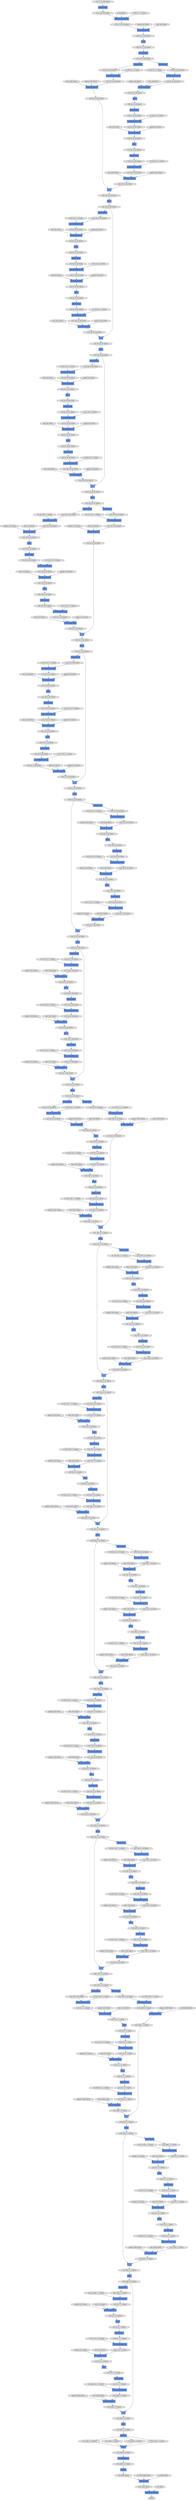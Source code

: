 digraph graphname{rankdir=TB;47694742913104 [label="gamma: (512), float32",shape="octagon",fillcolor="#E0E0E0",style="filled"];47696073261200 [label="(128, 512, 2, 7), float32",shape="octagon",fillcolor="#E0E0E0",style="filled"];47696066314384 [label="(128, 128, 8, 28), float32",shape="octagon",fillcolor="#E0E0E0",style="filled"];47696073261328 [label="BatchNormalization",shape="record",fillcolor="#6495ED",style="filled"];47696073195856 [label="(128, 256, 4, 14), float32",shape="octagon",fillcolor="#E0E0E0",style="filled"];47696073261456 [label="(128, 512, 2, 7), float32",shape="octagon",fillcolor="#E0E0E0",style="filled"];47694742913424 [label="beta: (512), float32",shape="octagon",fillcolor="#E0E0E0",style="filled"];47694742815120 [label="gamma: (256), float32",shape="octagon",fillcolor="#E0E0E0",style="filled"];47696073261584 [label="BatchNormalization",shape="record",fillcolor="#6495ED",style="filled"];47694742880848 [label="W: (128, 256, 1, 1), float32",shape="octagon",fillcolor="#E0E0E0",style="filled"];47696073261712 [label="(128, 512, 2, 7), float32",shape="octagon",fillcolor="#E0E0E0",style="filled"];47694742815440 [label="beta: (256), float32",shape="octagon",fillcolor="#E0E0E0",style="filled"];47696066315088 [label="(128, 128, 8, 28), float32",shape="octagon",fillcolor="#E0E0E0",style="filled"];47696066315216 [label="BatchNormalization",shape="record",fillcolor="#6495ED",style="filled"];47694742914000 [label="W: (128, 512, 1, 1), float32",shape="octagon",fillcolor="#E0E0E0",style="filled"];47696073262096 [label="(128, 512, 2, 7), float32",shape="octagon",fillcolor="#E0E0E0",style="filled"];47696073196560 [label="(128, 256, 4, 14), float32",shape="octagon",fillcolor="#E0E0E0",style="filled"];47694742881296 [label="gamma: (128), float32",shape="octagon",fillcolor="#E0E0E0",style="filled"];47696066315344 [label="(128, 128, 8, 28), float32",shape="octagon",fillcolor="#E0E0E0",style="filled"];47696065692816 [label="SoftmaxCrossEntropy",shape="record",fillcolor="#6495ED",style="filled"];47696073196688 [label="BatchNormalization",shape="record",fillcolor="#6495ED",style="filled"];47694742815888 [label="_ + _",shape="record",fillcolor="#6495ED",style="filled"];47696066315472 [label="BatchNormalization",shape="record",fillcolor="#6495ED",style="filled"];47696073196816 [label="(128, 256, 4, 14), float32",shape="octagon",fillcolor="#E0E0E0",style="filled"];47696066315600 [label="(128, 128, 8, 28), float32",shape="octagon",fillcolor="#E0E0E0",style="filled"];47694742881616 [label="beta: (128), float32",shape="octagon",fillcolor="#E0E0E0",style="filled"];47696073196944 [label="HaloExchange",shape="record",fillcolor="#6495ED",style="filled"];47694742914448 [label="gamma: (128), float32",shape="octagon",fillcolor="#E0E0E0",style="filled"];47696073197072 [label="(128, 256, 4, 14), float32",shape="octagon",fillcolor="#E0E0E0",style="filled"];47694742816336 [label="W: (64, 256, 1, 1), float32",shape="octagon",fillcolor="#E0E0E0",style="filled"];47696073262736 [label="Convolution2DFunction",shape="record",fillcolor="#6495ED",style="filled"];47696073262800 [label="(128, 512, 2, 7), float32",shape="octagon",fillcolor="#E0E0E0",style="filled"];47696066315984 [label="(128, 128, 8, 28), float32",shape="octagon",fillcolor="#E0E0E0",style="filled"];47694742914768 [label="beta: (128), float32",shape="octagon",fillcolor="#E0E0E0",style="filled"];47694742882000 [label="W: (128, 128, 3, 3), float32",shape="octagon",fillcolor="#E0E0E0",style="filled"];47696073262928 [label="ReLU",shape="record",fillcolor="#6495ED",style="filled"];47696073197456 [label="(128, 256, 4, 14), float32",shape="octagon",fillcolor="#E0E0E0",style="filled"];47694742816656 [label="gamma: (64), float32",shape="octagon",fillcolor="#E0E0E0",style="filled"];47696073263056 [label="(128, 512, 2, 7), float32",shape="octagon",fillcolor="#E0E0E0",style="filled"];47696073263184 [label="_ + _",shape="record",fillcolor="#6495ED",style="filled"];47694742915152 [label="W: (128, 128, 3, 3), float32",shape="octagon",fillcolor="#E0E0E0",style="filled"];47694742882448 [label="gamma: (128), float32",shape="octagon",fillcolor="#E0E0E0",style="filled"];47696073263312 [label="(128, 512, 2, 7), float32",shape="octagon",fillcolor="#E0E0E0",style="filled"];47694742816976 [label="beta: (64), float32",shape="octagon",fillcolor="#E0E0E0",style="filled"];47696073197840 [label="Convolution2DFunction",shape="record",fillcolor="#6495ED",style="filled"];47696066316624 [label="Convolution2DFunction",shape="record",fillcolor="#6495ED",style="filled"];47696073263504 [label="ReLU",shape="record",fillcolor="#6495ED",style="filled"];47696066316688 [label="(128, 128, 8, 28), float32",shape="octagon",fillcolor="#E0E0E0",style="filled"];47696073263568 [label="HaloExchange",shape="record",fillcolor="#6495ED",style="filled"];47694742882768 [label="beta: (128), float32",shape="octagon",fillcolor="#E0E0E0",style="filled"];47696073198096 [label="BatchNormalization",shape="record",fillcolor="#6495ED",style="filled"];47696066316816 [label="ReLU",shape="record",fillcolor="#6495ED",style="filled"];47694742915600 [label="gamma: (128), float32",shape="octagon",fillcolor="#E0E0E0",style="filled"];47696073263696 [label="(128, 2048, 2, 7), float32",shape="octagon",fillcolor="#E0E0E0",style="filled"];47696073198160 [label="(128, 256, 4, 14), float32",shape="octagon",fillcolor="#E0E0E0",style="filled"];47694742817360 [label="W: (64, 64, 3, 3), float32",shape="octagon",fillcolor="#E0E0E0",style="filled"];47696066316944 [label="(128, 128, 8, 28), float32",shape="octagon",fillcolor="#E0E0E0",style="filled"];47696073263824 [label="(128, 2048, 2, 7), float32",shape="octagon",fillcolor="#E0E0E0",style="filled"];47696073198288 [label="ReLU",shape="record",fillcolor="#6495ED",style="filled"];47696073263888 [label="BatchNormalization",shape="record",fillcolor="#6495ED",style="filled"];47696066317072 [label="_ + _",shape="record",fillcolor="#6495ED",style="filled"];47696073198416 [label="(128, 256, 4, 14), float32",shape="octagon",fillcolor="#E0E0E0",style="filled"];47694742915920 [label="beta: (128), float32",shape="octagon",fillcolor="#E0E0E0",style="filled"];47694742883152 [label="W: (512, 128, 1, 1), float32",shape="octagon",fillcolor="#E0E0E0",style="filled"];47696066317200 [label="(128, 128, 8, 28), float32",shape="octagon",fillcolor="#E0E0E0",style="filled"];47694742817680 [label="gamma: (64), float32",shape="octagon",fillcolor="#E0E0E0",style="filled"];47696073264080 [label="ReLU",shape="record",fillcolor="#6495ED",style="filled"];47696073198544 [label="_ + _",shape="record",fillcolor="#6495ED",style="filled"];47696066055120 [label="BatchNormalization",shape="record",fillcolor="#6495ED",style="filled"];47696073198672 [label="(128, 256, 4, 14), float32",shape="octagon",fillcolor="#E0E0E0",style="filled"];47696066317392 [label="ReLU",shape="record",fillcolor="#6495ED",style="filled"];47696066317456 [label="HaloExchange",shape="record",fillcolor="#6495ED",style="filled"];47696073264336 [label="Convolution2DFunction",shape="record",fillcolor="#6495ED",style="filled"];47694742916304 [label="W: (512, 128, 1, 1), float32",shape="octagon",fillcolor="#E0E0E0",style="filled"];47694742818000 [label="beta: (64), float32",shape="octagon",fillcolor="#E0E0E0",style="filled"];47696073264400 [label="(128, 2048, 2, 7), float32",shape="octagon",fillcolor="#E0E0E0",style="filled"];47696073198864 [label="ReLU",shape="record",fillcolor="#6495ED",style="filled"];47696066317584 [label="(128, 512, 8, 28), float32",shape="octagon",fillcolor="#E0E0E0",style="filled"];47694742883600 [label="gamma: (512), float32",shape="octagon",fillcolor="#E0E0E0",style="filled"];47696073198928 [label="HaloExchange",shape="record",fillcolor="#6495ED",style="filled"];47696066317712 [label="(128, 512, 8, 28), float32",shape="octagon",fillcolor="#E0E0E0",style="filled"];47696073199056 [label="(128, 1024, 4, 14), float32",shape="octagon",fillcolor="#E0E0E0",style="filled"];47696066317776 [label="BatchNormalization",shape="record",fillcolor="#6495ED",style="filled"];47696073199184 [label="(128, 1024, 4, 14), float32",shape="octagon",fillcolor="#E0E0E0",style="filled"];47694742883920 [label="beta: (512), float32",shape="octagon",fillcolor="#E0E0E0",style="filled"];47694742818384 [label="W: (256, 64, 1, 1), float32",shape="octagon",fillcolor="#E0E0E0",style="filled"];47696073199248 [label="BatchNormalization",shape="record",fillcolor="#6495ED",style="filled"];47696066317968 [label="ReLU",shape="record",fillcolor="#6495ED",style="filled"];47694742916752 [label="gamma: (512), float32",shape="octagon",fillcolor="#E0E0E0",style="filled"];47696065695376 [label="ReLU",shape="record",fillcolor="#6495ED",style="filled"];47696073264912 [label="Concat",shape="record",fillcolor="#6495ED",style="filled"];47696073264976 [label="(128, 2048, 2, 7), float32",shape="octagon",fillcolor="#E0E0E0",style="filled"];47696073199440 [label="Convolution2DFunction",shape="record",fillcolor="#6495ED",style="filled"];47696066318224 [label="Convolution2DFunction",shape="record",fillcolor="#6495ED",style="filled"];47696073265104 [label="(128, 2048, 2, 7), float32",shape="octagon",fillcolor="#E0E0E0",style="filled"];47696066318288 [label="(128, 512, 8, 28), float32",shape="octagon",fillcolor="#E0E0E0",style="filled"];47694742917072 [label="beta: (512), float32",shape="octagon",fillcolor="#E0E0E0",style="filled"];47694742884304 [label="W: (512, 256, 1, 1), float32",shape="octagon",fillcolor="#E0E0E0",style="filled"];47696066056144 [label="ReLU",shape="record",fillcolor="#6495ED",style="filled"];47694742982800 [label="gamma: (1024), float32",shape="octagon",fillcolor="#E0E0E0",style="filled"];47696073101584 [label="(128, 256, 4, 14), float32",shape="octagon",fillcolor="#E0E0E0",style="filled"];47694846071120 [label="gamma: (256), float32",shape="octagon",fillcolor="#E0E0E0",style="filled"];47694846136784 [label="gamma: (512), float32",shape="octagon",fillcolor="#E0E0E0",style="filled"];47694742983120 [label="beta: (1024), float32",shape="octagon",fillcolor="#E0E0E0",style="filled"];47696073167440 [label="(128, 256, 4, 14), float32",shape="octagon",fillcolor="#E0E0E0",style="filled"];47694858130000 [label="HaloExchange",shape="record",fillcolor="#6495ED",style="filled"];47694846071440 [label="beta: (256), float32",shape="octagon",fillcolor="#E0E0E0",style="filled"];47696073167568 [label="BatchNormalization",shape="record",fillcolor="#6495ED",style="filled"];47694858130128 [label="ReLU",shape="record",fillcolor="#6495ED",style="filled"];47694846137104 [label="beta: (512), float32",shape="octagon",fillcolor="#E0E0E0",style="filled"];47696073167696 [label="(128, 256, 4, 14), float32",shape="octagon",fillcolor="#E0E0E0",style="filled"];47696073102224 [label="HaloExchange",shape="record",fillcolor="#6495ED",style="filled"];47696073102288 [label="(128, 256, 4, 14), float32",shape="octagon",fillcolor="#E0E0E0",style="filled"];47694846071824 [label="W: (256, 256, 3, 3), float32",shape="octagon",fillcolor="#E0E0E0",style="filled"];47694742983696 [label="W: (256, 1024, 1, 1), float32",shape="octagon",fillcolor="#E0E0E0",style="filled"];47696073167952 [label="(128, 256, 4, 14), float32",shape="octagon",fillcolor="#E0E0E0",style="filled"];47696073102416 [label="BatchNormalization",shape="record",fillcolor="#6495ED",style="filled"];47694846137488 [label="W: (512, 512, 3, 3), float32",shape="octagon",fillcolor="#E0E0E0",style="filled"];47696073102544 [label="(128, 256, 4, 14), float32",shape="octagon",fillcolor="#E0E0E0",style="filled"];47696073168144 [label="BatchNormalization",shape="record",fillcolor="#6495ED",style="filled"];47696073168208 [label="HaloExchange",shape="record",fillcolor="#6495ED",style="filled"];47696073102672 [label="HaloExchange",shape="record",fillcolor="#6495ED",style="filled"];47694742984144 [label="gamma: (256), float32",shape="octagon",fillcolor="#E0E0E0",style="filled"];47694846072272 [label="gamma: (256), float32",shape="octagon",fillcolor="#E0E0E0",style="filled"];47696073168336 [label="(128, 1024, 4, 14), float32",shape="octagon",fillcolor="#E0E0E0",style="filled"];47696073102800 [label="(128, 256, 4, 14), float32",shape="octagon",fillcolor="#E0E0E0",style="filled"];47694846137936 [label="gamma: (512), float32",shape="octagon",fillcolor="#E0E0E0",style="filled"];47696073168464 [label="(128, 1024, 4, 14), float32",shape="octagon",fillcolor="#E0E0E0",style="filled"];47696073168528 [label="BatchNormalization",shape="record",fillcolor="#6495ED",style="filled"];47693450876624 [label="HaloExchange",shape="record",fillcolor="#6495ED",style="filled"];47694846072592 [label="beta: (256), float32",shape="octagon",fillcolor="#E0E0E0",style="filled"];47694742984464 [label="beta: (256), float32",shape="octagon",fillcolor="#E0E0E0",style="filled"];47696073103184 [label="(128, 256, 4, 14), float32",shape="octagon",fillcolor="#E0E0E0",style="filled"];47696073168720 [label="HaloExchange",shape="record",fillcolor="#6495ED",style="filled"];47694846138256 [label="beta: (512), float32",shape="octagon",fillcolor="#E0E0E0",style="filled"];47696073168976 [label="Convolution2DFunction",shape="record",fillcolor="#6495ED",style="filled"];47694846072976 [label="W: (1024, 256, 1, 1), float32",shape="octagon",fillcolor="#E0E0E0",style="filled"];47696073169040 [label="(128, 1024, 4, 14), float32",shape="octagon",fillcolor="#E0E0E0",style="filled"];47694742984848 [label="W: (256, 256, 3, 3), float32",shape="octagon",fillcolor="#E0E0E0",style="filled"];47696073103568 [label="Convolution2DFunction",shape="record",fillcolor="#6495ED",style="filled"];47694846138640 [label="W: (2048, 512, 1, 1), float32",shape="octagon",fillcolor="#E0E0E0",style="filled"];47696073103824 [label="BatchNormalization",shape="record",fillcolor="#6495ED",style="filled"];47696073103888 [label="(128, 256, 4, 14), float32",shape="octagon",fillcolor="#E0E0E0",style="filled"];47694846073424 [label="gamma: (1024), float32",shape="octagon",fillcolor="#E0E0E0",style="filled"];47694742985296 [label="gamma: (256), float32",shape="octagon",fillcolor="#E0E0E0",style="filled"];47696073169552 [label="HaloExchange",shape="record",fillcolor="#6495ED",style="filled"];47696073104016 [label="ReLU",shape="record",fillcolor="#6495ED",style="filled"];47694846139088 [label="gamma: (2048), float32",shape="octagon",fillcolor="#E0E0E0",style="filled"];47696073169616 [label="(128, 1024, 4, 14), float32",shape="octagon",fillcolor="#E0E0E0",style="filled"];47696073104144 [label="(128, 256, 4, 14), float32",shape="octagon",fillcolor="#E0E0E0",style="filled"];47694742985616 [label="beta: (256), float32",shape="octagon",fillcolor="#E0E0E0",style="filled"];47694846073744 [label="beta: (1024), float32",shape="octagon",fillcolor="#E0E0E0",style="filled"];47696073169808 [label="(128, 1024, 4, 14), float32",shape="octagon",fillcolor="#E0E0E0",style="filled"];47696073104272 [label="_ + _",shape="record",fillcolor="#6495ED",style="filled"];47694846139408 [label="beta: (2048), float32",shape="octagon",fillcolor="#E0E0E0",style="filled"];47696073104400 [label="(128, 256, 4, 14), float32",shape="octagon",fillcolor="#E0E0E0",style="filled"];47696073170128 [label="ReLU",shape="record",fillcolor="#6495ED",style="filled"];47696073104592 [label="BatchNormalization",shape="record",fillcolor="#6495ED",style="filled"];47696073170192 [label="(128, 256, 4, 14), float32",shape="octagon",fillcolor="#E0E0E0",style="filled"];47694742986000 [label="W: (1024, 256, 1, 1), float32",shape="octagon",fillcolor="#E0E0E0",style="filled"];47696073104784 [label="(128, 1024, 4, 14), float32",shape="octagon",fillcolor="#E0E0E0",style="filled"];47694846074384 [label="W: (256, 1024, 1, 1), float32",shape="octagon",fillcolor="#E0E0E0",style="filled"];47696073104912 [label="(128, 1024, 4, 14), float32",shape="octagon",fillcolor="#E0E0E0",style="filled"];47694846139984 [label="W: (512, 2048, 1, 1), float32",shape="octagon",fillcolor="#E0E0E0",style="filled"];47696073104976 [label="ReLU",shape="record",fillcolor="#6495ED",style="filled"];47696073170576 [label="ReLU",shape="record",fillcolor="#6495ED",style="filled"];47694742986448 [label="gamma: (1024), float32",shape="octagon",fillcolor="#E0E0E0",style="filled"];47696073105168 [label="Convolution2DFunction",shape="record",fillcolor="#6495ED",style="filled"];47696073170832 [label="Convolution2DFunction",shape="record",fillcolor="#6495ED",style="filled"];47694846074832 [label="gamma: (256), float32",shape="octagon",fillcolor="#E0E0E0",style="filled"];47696073170896 [label="(128, 256, 4, 14), float32",shape="octagon",fillcolor="#E0E0E0",style="filled"];47696066289744 [label="(128, 128, 8, 28), float32",shape="octagon",fillcolor="#E0E0E0",style="filled"];47696017137744 [label="(128, 64, 16, 56), float32",shape="octagon",fillcolor="#E0E0E0",style="filled"];47696066289872 [label="BatchNormalization",shape="record",fillcolor="#6495ED",style="filled"];47696017105104 [label="(128, 256, 16, 56), float32",shape="octagon",fillcolor="#E0E0E0",style="filled"];47696017170640 [label="BatchNormalization",shape="record",fillcolor="#6495ED",style="filled"];47696017105168 [label="BatchNormalization",shape="record",fillcolor="#6495ED",style="filled"];47696017137936 [label="(128, 256, 16, 56), float32",shape="octagon",fillcolor="#E0E0E0",style="filled"];47696017170704 [label="(128, 3, 63, 226), float32",shape="octagon",fillcolor="#E0E0E0",style="filled"];47696073302352 [label="(128, 2048, 2, 7), float32",shape="octagon",fillcolor="#E0E0E0",style="filled"];47696066290000 [label="(128, 128, 8, 28), float32",shape="octagon",fillcolor="#E0E0E0",style="filled"];47696017105232 [label="(128, 64, 16, 56), float32",shape="octagon",fillcolor="#E0E0E0",style="filled"];47696066257296 [label="HaloExchange",shape="record",fillcolor="#6495ED",style="filled"];47696017105296 [label="BatchNormalization",shape="record",fillcolor="#6495ED",style="filled"];47696017170832 [label="(128, 64, 32, 113), float32",shape="octagon",fillcolor="#E0E0E0",style="filled"];47696066257360 [label="(128, 256, 16, 56), float32",shape="octagon",fillcolor="#E0E0E0",style="filled"];47696017105360 [label="(128, 64, 16, 56), float32",shape="octagon",fillcolor="#E0E0E0",style="filled"];47696017105488 [label="(128, 64, 16, 56), float32",shape="octagon",fillcolor="#E0E0E0",style="filled"];47696017105552 [label="(128, 64, 16, 56), float32",shape="octagon",fillcolor="#E0E0E0",style="filled"];47696017138320 [label="ReLU",shape="record",fillcolor="#6495ED",style="filled"];47696066290384 [label="(128, 128, 8, 28), float32",shape="octagon",fillcolor="#E0E0E0",style="filled"];47696017171152 [label="BatchNormalization",shape="record",fillcolor="#6495ED",style="filled"];47696017105680 [label="_ + _",shape="record",fillcolor="#6495ED",style="filled"];47696017138448 [label="HaloExchange",shape="record",fillcolor="#6495ED",style="filled"];47696017171280 [label="Convolution2DFunction",shape="record",fillcolor="#6495ED",style="filled"];47696073302928 [label="(128, 2048, 2, 7), float32",shape="octagon",fillcolor="#E0E0E0",style="filled"];47696017171344 [label="HaloExchange",shape="record",fillcolor="#6495ED",style="filled"];47696017105808 [label="ReLU",shape="record",fillcolor="#6495ED",style="filled"];47696017138576 [label="(128, 64, 16, 56), float32",shape="octagon",fillcolor="#E0E0E0",style="filled"];47696066257872 [label="(128, 128, 8, 28), float32",shape="octagon",fillcolor="#E0E0E0",style="filled"];47696017105872 [label="(128, 256, 16, 56), float32",shape="octagon",fillcolor="#E0E0E0",style="filled"];47696017138640 [label="(128, 256, 16, 56), float32",shape="octagon",fillcolor="#E0E0E0",style="filled"];47696017171408 [label="(128, 64, 32, 113), float32",shape="octagon",fillcolor="#E0E0E0",style="filled"];47696073303056 [label="(128, 2048, 2, 7), float32",shape="octagon",fillcolor="#E0E0E0",style="filled"];47696017138704 [label="_ + _",shape="record",fillcolor="#6495ED",style="filled"];47696017106064 [label="(128, 64, 16, 56), float32",shape="octagon",fillcolor="#E0E0E0",style="filled"];47696017138896 [label="(128, 64, 16, 56), float32",shape="octagon",fillcolor="#E0E0E0",style="filled"];47696017171664 [label="HaloExchange",shape="record",fillcolor="#6495ED",style="filled"];47696066258256 [label="_ + _",shape="record",fillcolor="#6495ED",style="filled"];47696017106256 [label="HaloExchange",shape="record",fillcolor="#6495ED",style="filled"];47696017139024 [label="HaloExchange",shape="record",fillcolor="#6495ED",style="filled"];47696066291088 [label="(128, 128, 8, 28), float32",shape="octagon",fillcolor="#E0E0E0",style="filled"];47696017139088 [label="BatchNormalization",shape="record",fillcolor="#6495ED",style="filled"];47696017171856 [label="Convolution2DFunction",shape="record",fillcolor="#6495ED",style="filled"];47696073303504 [label="(128, 2048, 2, 7), float32",shape="octagon",fillcolor="#E0E0E0",style="filled"];47696017106384 [label="(128, 256, 16, 56), float32",shape="octagon",fillcolor="#E0E0E0",style="filled"];47696017139152 [label="(128, 256, 16, 56), float32",shape="octagon",fillcolor="#E0E0E0",style="filled"];47696066291216 [label="Convolution2DFunction",shape="record",fillcolor="#6495ED",style="filled"];47696017139216 [label="BatchNormalization",shape="record",fillcolor="#6495ED",style="filled"];47696017171984 [label="(128, 64, 16, 56), float32",shape="octagon",fillcolor="#E0E0E0",style="filled"];47696066258512 [label="BatchNormalization",shape="record",fillcolor="#6495ED",style="filled"];47696017139280 [label="Convolution2DFunction",shape="record",fillcolor="#6495ED",style="filled"];47696066291344 [label="(128, 128, 8, 28), float32",shape="octagon",fillcolor="#E0E0E0",style="filled"];47696066258576 [label="(128, 128, 8, 28), float32",shape="octagon",fillcolor="#E0E0E0",style="filled"];47696065996432 [label="Convolution2DFunction",shape="record",fillcolor="#6495ED",style="filled"];47696073303760 [label="(128, 2048, 2, 7), float32",shape="octagon",fillcolor="#E0E0E0",style="filled"];47696017139408 [label="(128, 64, 16, 56), float32",shape="octagon",fillcolor="#E0E0E0",style="filled"];47696065996496 [label="Convolution2DFunction",shape="record",fillcolor="#6495ED",style="filled"];47696066258704 [label="Convolution2DFunction",shape="record",fillcolor="#6495ED",style="filled"];47696017139472 [label="Convolution2DFunction",shape="record",fillcolor="#6495ED",style="filled"];47696017106704 [label="(128, 64, 16, 56), float32",shape="octagon",fillcolor="#E0E0E0",style="filled"];47696017172304 [label="(128, 64, 16, 56), float32",shape="octagon",fillcolor="#E0E0E0",style="filled"];47696066291600 [label="(128, 128, 8, 28), float32",shape="octagon",fillcolor="#E0E0E0",style="filled"];47696066258832 [label="(128, 128, 8, 28), float32",shape="octagon",fillcolor="#E0E0E0",style="filled"];47696017139664 [label="(128, 64, 16, 56), float32",shape="octagon",fillcolor="#E0E0E0",style="filled"];47696017172432 [label="HaloExchange",shape="record",fillcolor="#6495ED",style="filled"];47696073304080 [label="(128, 2048, 2, 7), float32",shape="octagon",fillcolor="#E0E0E0",style="filled"];47696066258960 [label="HaloExchange",shape="record",fillcolor="#6495ED",style="filled"];47696073304144 [label="(128), int32",shape="octagon",fillcolor="#E0E0E0",style="filled"];47696066291792 [label="ReLU",shape="record",fillcolor="#6495ED",style="filled"];47696017107024 [label="ReLU",shape="record",fillcolor="#6495ED",style="filled"];47696017139792 [label="(128, 256, 16, 56), float32",shape="octagon",fillcolor="#E0E0E0",style="filled"];47696066291856 [label="HaloExchange",shape="record",fillcolor="#6495ED",style="filled"];47696066259088 [label="(128, 128, 8, 28), float32",shape="octagon",fillcolor="#E0E0E0",style="filled"];47696017172624 [label="BatchNormalization",shape="record",fillcolor="#6495ED",style="filled"];47696017139856 [label="(128, 256, 16, 56), float32",shape="octagon",fillcolor="#E0E0E0",style="filled"];47696066291920 [label="ReLU",shape="record",fillcolor="#6495ED",style="filled"];47696066291984 [label="(128, 512, 8, 28), float32",shape="octagon",fillcolor="#E0E0E0",style="filled"];47696017139984 [label="(128, 256, 16, 56), float32",shape="octagon",fillcolor="#E0E0E0",style="filled"];47696073304400 [label="(128, 2048, 8, 7), float32",shape="octagon",fillcolor="#E0E0E0",style="filled"];47696017107280 [label="BatchNormalization",shape="record",fillcolor="#6495ED",style="filled"];47696017140048 [label="BatchNormalization",shape="record",fillcolor="#6495ED",style="filled"];47696066292112 [label="(128, 512, 8, 28), float32",shape="octagon",fillcolor="#E0E0E0",style="filled"];47696017172880 [label="ReLU",shape="record",fillcolor="#6495ED",style="filled"];47696066292176 [label="BatchNormalization",shape="record",fillcolor="#6495ED",style="filled"];47696066259408 [label="BatchNormalization",shape="record",fillcolor="#6495ED",style="filled"];47696066259472 [label="(128, 128, 8, 28), float32",shape="octagon",fillcolor="#E0E0E0",style="filled"];47696017107472 [label="Convolution2DFunction",shape="record",fillcolor="#6495ED",style="filled"];47696017173072 [label="(128, 64, 16, 56), float32",shape="octagon",fillcolor="#E0E0E0",style="filled"];47696066292368 [label="ReLU",shape="record",fillcolor="#6495ED",style="filled"];47696073304784 [label="LinearFunction",shape="record",fillcolor="#6495ED",style="filled"];47696017140432 [label="Reshape",shape="record",fillcolor="#6495ED",style="filled"];47696017173200 [label="(128, 64, 16, 56), float32",shape="octagon",fillcolor="#E0E0E0",style="filled"];47696073304912 [label="(128, 2048, 2, 1), float32",shape="octagon",fillcolor="#E0E0E0",style="filled"];47696017173328 [label="(128, 64, 32, 113), float32",shape="octagon",fillcolor="#E0E0E0",style="filled"];47696066292624 [label="Convolution2DFunction",shape="record",fillcolor="#6495ED",style="filled"];47696066259856 [label="Convolution2DFunction",shape="record",fillcolor="#6495ED",style="filled"];47696065997712 [label="(128, 64, 16, 56), float32",shape="octagon",fillcolor="#E0E0E0",style="filled"];47696066292688 [label="(128, 512, 8, 28), float32",shape="octagon",fillcolor="#E0E0E0",style="filled"];47696017107984 [label="(128, 64, 16, 56), float32",shape="octagon",fillcolor="#E0E0E0",style="filled"];47696017140752 [label="(128, 64, 16, 56), float32",shape="octagon",fillcolor="#E0E0E0",style="filled"];47696017140816 [label="ReLU",shape="record",fillcolor="#6495ED",style="filled"];47696066260112 [label="BatchNormalization",shape="record",fillcolor="#6495ED",style="filled"];47696017173648 [label="(128, 64, 16, 56), float32",shape="octagon",fillcolor="#E0E0E0",style="filled"];47696066260176 [label="(128, 128, 8, 28), float32",shape="octagon",fillcolor="#E0E0E0",style="filled"];47696017140944 [label="(128, 256, 16, 56), float32",shape="octagon",fillcolor="#E0E0E0",style="filled"];47696017173712 [label="HaloExchange",shape="record",fillcolor="#6495ED",style="filled"];47696066260304 [label="Convolution2DFunction",shape="record",fillcolor="#6495ED",style="filled"];47696017108368 [label="(128, 256, 16, 56), float32",shape="octagon",fillcolor="#E0E0E0",style="filled"];47696066293200 [label="HaloExchange",shape="record",fillcolor="#6495ED",style="filled"];47696066260432 [label="(128, 128, 8, 28), float32",shape="octagon",fillcolor="#E0E0E0",style="filled"];47696066293264 [label="(128, 512, 8, 28), float32",shape="octagon",fillcolor="#E0E0E0",style="filled"];47696066260560 [label="HaloExchange",shape="record",fillcolor="#6495ED",style="filled"];47696017108560 [label="(128, 64, 16, 56), float32",shape="octagon",fillcolor="#E0E0E0",style="filled"];47696017174096 [label="(128, 64, 16, 56), float32",shape="octagon",fillcolor="#E0E0E0",style="filled"];47696073305744 [label="(128, 4096), float32",shape="octagon",fillcolor="#E0E0E0",style="filled"];47696017108624 [label="(128, 256, 16, 56), float32",shape="octagon",fillcolor="#E0E0E0",style="filled"];47696017141392 [label="Convolution2DFunction",shape="record",fillcolor="#6495ED",style="filled"];47696066293456 [label="(128, 512, 8, 28), float32",shape="octagon",fillcolor="#E0E0E0",style="filled"];47696066260688 [label="(128, 128, 8, 28), float32",shape="octagon",fillcolor="#E0E0E0",style="filled"];47696017108688 [label="HaloExchange",shape="record",fillcolor="#6495ED",style="filled"];47696017141456 [label="ReLU",shape="record",fillcolor="#6495ED",style="filled"];47696066293520 [label="HaloExchange",shape="record",fillcolor="#6495ED",style="filled"];47696017174224 [label="Convolution2DFunction",shape="record",fillcolor="#6495ED",style="filled"];47696017174288 [label="HaloExchange",shape="record",fillcolor="#6495ED",style="filled"];47696066293584 [label="Convolution2DFunction",shape="record",fillcolor="#6495ED",style="filled"];47696017108816 [label="ReLU",shape="record",fillcolor="#6495ED",style="filled"];47696017141584 [label="HaloExchange",shape="record",fillcolor="#6495ED",style="filled"];47696073306000 [label="(128, 1000), float32",shape="octagon",fillcolor="#E0E0E0",style="filled"];47696066260880 [label="ReLU",shape="record",fillcolor="#6495ED",style="filled"];47696017108944 [label="Convolution2DFunction",shape="record",fillcolor="#6495ED",style="filled"];47696017174480 [label="(128, 64, 16, 56), float32",shape="octagon",fillcolor="#E0E0E0",style="filled"];47696073240656 [label="(128, 512, 2, 7), float32",shape="octagon",fillcolor="#E0E0E0",style="filled"];47696073142352 [label="(128, 256, 4, 14), float32",shape="octagon",fillcolor="#E0E0E0",style="filled"];47696073339024 [label="float32",shape="octagon",fillcolor="#E0E0E0",style="filled"];47696073142608 [label="HaloExchange",shape="record",fillcolor="#6495ED",style="filled"];47696073240976 [label="BatchNormalization",shape="record",fillcolor="#6495ED",style="filled"];47696073077136 [label="(128, 256, 4, 14), float32",shape="octagon",fillcolor="#E0E0E0",style="filled"];47696073241040 [label="(128, 2048, 2, 7), float32",shape="octagon",fillcolor="#E0E0E0",style="filled"];47696073142736 [label="(128, 1024, 4, 14), float32",shape="octagon",fillcolor="#E0E0E0",style="filled"];47696066281360 [label="ReLU",shape="record",fillcolor="#6495ED",style="filled"];47696073077264 [label="BatchNormalization",shape="record",fillcolor="#6495ED",style="filled"];47696073241168 [label="(128, 1024, 4, 14), float32",shape="octagon",fillcolor="#E0E0E0",style="filled"];47696073142864 [label="(128, 1024, 4, 14), float32",shape="octagon",fillcolor="#E0E0E0",style="filled"];47696073241232 [label="HaloExchange",shape="record",fillcolor="#6495ED",style="filled"];47696073077392 [label="(128, 256, 4, 14), float32",shape="octagon",fillcolor="#E0E0E0",style="filled"];47696073077520 [label="Convolution2DFunction",shape="record",fillcolor="#6495ED",style="filled"];47696073241424 [label="BatchNormalization",shape="record",fillcolor="#6495ED",style="filled"];47696073143120 [label="Convolution2DFunction",shape="record",fillcolor="#6495ED",style="filled"];47696073077648 [label="(128, 256, 4, 14), float32",shape="octagon",fillcolor="#E0E0E0",style="filled"];47696073241680 [label="HaloExchange",shape="record",fillcolor="#6495ED",style="filled"];47696073143376 [label="BatchNormalization",shape="record",fillcolor="#6495ED",style="filled"];47696073241744 [label="(128, 2048, 2, 7), float32",shape="octagon",fillcolor="#E0E0E0",style="filled"];47696073143440 [label="(128, 1024, 4, 14), float32",shape="octagon",fillcolor="#E0E0E0",style="filled"];47694134424720 [label="b: (64), float32",shape="octagon",fillcolor="#E0E0E0",style="filled"];47696073077968 [label="BatchNormalization",shape="record",fillcolor="#6495ED",style="filled"];47696073078032 [label="(128, 1024, 4, 14), float32",shape="octagon",fillcolor="#E0E0E0",style="filled"];47696073078160 [label="(128, 512, 8, 28), float32",shape="octagon",fillcolor="#E0E0E0",style="filled"];47696073078224 [label="HaloExchange",shape="record",fillcolor="#6495ED",style="filled"];47696073242128 [label="(128, 2048, 2, 7), float32",shape="octagon",fillcolor="#E0E0E0",style="filled"];47696073242256 [label="(128, 2048, 2, 7), float32",shape="octagon",fillcolor="#E0E0E0",style="filled"];47696073143952 [label="HaloExchange",shape="record",fillcolor="#6495ED",style="filled"];47696073078416 [label="BatchNormalization",shape="record",fillcolor="#6495ED",style="filled"];47696073144016 [label="(128, 1024, 4, 14), float32",shape="octagon",fillcolor="#E0E0E0",style="filled"];47696073242384 [label="(128, 2048, 2, 7), float32",shape="octagon",fillcolor="#E0E0E0",style="filled"];47696073242448 [label="ReLU",shape="record",fillcolor="#6495ED",style="filled"];47696073144208 [label="(128, 1024, 4, 14), float32",shape="octagon",fillcolor="#E0E0E0",style="filled"];47696073078672 [label="ReLU",shape="record",fillcolor="#6495ED",style="filled"];47696073078736 [label="(128, 1024, 4, 14), float32",shape="octagon",fillcolor="#E0E0E0",style="filled"];47696073242640 [label="Convolution2DFunction",shape="record",fillcolor="#6495ED",style="filled"];47696073144528 [label="ReLU",shape="record",fillcolor="#6495ED",style="filled"];47696073242896 [label="HaloExchange",shape="record",fillcolor="#6495ED",style="filled"];47696073144592 [label="(128, 256, 4, 14), float32",shape="octagon",fillcolor="#E0E0E0",style="filled"];47696073242960 [label="(128, 2048, 2, 7), float32",shape="octagon",fillcolor="#E0E0E0",style="filled"];47696073079120 [label="(128, 1024, 4, 14), float32",shape="octagon",fillcolor="#E0E0E0",style="filled"];47696073079184 [label="ReLU",shape="record",fillcolor="#6495ED",style="filled"];47696073079248 [label="(128, 1024, 4, 14), float32",shape="octagon",fillcolor="#E0E0E0",style="filled"];47696073079376 [label="(128, 1024, 4, 14), float32",shape="octagon",fillcolor="#E0E0E0",style="filled"];47696073079440 [label="ReLU",shape="record",fillcolor="#6495ED",style="filled"];47696073144976 [label="Convolution2DFunction",shape="record",fillcolor="#6495ED",style="filled"];47696073243472 [label="HaloExchange",shape="record",fillcolor="#6495ED",style="filled"];47696073079632 [label="Convolution2DFunction",shape="record",fillcolor="#6495ED",style="filled"];47694132820816 [label="ReLU",shape="record",fillcolor="#6495ED",style="filled"];47696073243536 [label="(128, 2048, 2, 7), float32",shape="octagon",fillcolor="#E0E0E0",style="filled"];47696073145232 [label="BatchNormalization",shape="record",fillcolor="#6495ED",style="filled"];47696073145296 [label="(128, 256, 4, 14), float32",shape="octagon",fillcolor="#E0E0E0",style="filled"];47694139734992 [label="W: (64, 3, 7, 7), float32",shape="octagon",fillcolor="#E0E0E0",style="filled"];47696073145424 [label="_ + _",shape="record",fillcolor="#6495ED",style="filled"];47696073079888 [label="HaloExchange",shape="record",fillcolor="#6495ED",style="filled"];47696073079952 [label="(128, 1024, 4, 14), float32",shape="octagon",fillcolor="#E0E0E0",style="filled"];47696073145552 [label="(128, 256, 4, 14), float32",shape="octagon",fillcolor="#E0E0E0",style="filled"];47696073243984 [label="ReLU",shape="record",fillcolor="#6495ED",style="filled"];47696073145680 [label="HaloExchange",shape="record",fillcolor="#6495ED",style="filled"];47696073244048 [label="(128, 512, 2, 7), float32",shape="octagon",fillcolor="#E0E0E0",style="filled"];47696073145808 [label="(128, 256, 4, 14), float32",shape="octagon",fillcolor="#E0E0E0",style="filled"];47694139735568 [label="gamma: (64), float32",shape="octagon",fillcolor="#E0E0E0",style="filled"];47696073080464 [label="HaloExchange",shape="record",fillcolor="#6495ED",style="filled"];47696073080528 [label="(128, 1024, 4, 14), float32",shape="octagon",fillcolor="#E0E0E0",style="filled"];47696073244432 [label="Convolution2DFunction",shape="record",fillcolor="#6495ED",style="filled"];47696073146128 [label="ReLU",shape="record",fillcolor="#6495ED",style="filled"];47696073146192 [label="(128, 256, 4, 14), float32",shape="octagon",fillcolor="#E0E0E0",style="filled"];47694139735888 [label="beta: (64), float32",shape="octagon",fillcolor="#E0E0E0",style="filled"];47696073080784 [label="Convolution2DFunction",shape="record",fillcolor="#6495ED",style="filled"];47696073212048 [label="(128, 1024, 4, 14), float32",shape="octagon",fillcolor="#E0E0E0",style="filled"];47696073212112 [label="(128, 1024, 4, 14), float32",shape="octagon",fillcolor="#E0E0E0",style="filled"];47696073277904 [label="(128, 512, 2, 7), float32",shape="octagon",fillcolor="#E0E0E0",style="filled"];47696066331152 [label="Convolution2DFunction",shape="record",fillcolor="#6495ED",style="filled"];47696066331216 [label="(128, 512, 8, 28), float32",shape="octagon",fillcolor="#E0E0E0",style="filled"];47694742930000 [label="W: (128, 512, 1, 1), float32",shape="octagon",fillcolor="#E0E0E0",style="filled"];47696073212688 [label="(128, 1024, 4, 14), float32",shape="octagon",fillcolor="#E0E0E0",style="filled"];47696066331408 [label="(128, 512, 8, 28), float32",shape="octagon",fillcolor="#E0E0E0",style="filled"];47694742930448 [label="gamma: (128), float32",shape="octagon",fillcolor="#E0E0E0",style="filled"];47696073278544 [label="BatchNormalization",shape="record",fillcolor="#6495ED",style="filled"];47696073278608 [label="(128, 512, 2, 7), float32",shape="octagon",fillcolor="#E0E0E0",style="filled"];47696066331792 [label="(128, 128, 8, 28), float32",shape="octagon",fillcolor="#E0E0E0",style="filled"];47696066069648 [label="Convolution2DFunction",shape="record",fillcolor="#6495ED",style="filled"];47696073278736 [label="Convolution2DFunction",shape="record",fillcolor="#6495ED",style="filled"];47696073213200 [label="(128, 512, 2, 7), float32",shape="octagon",fillcolor="#E0E0E0",style="filled"];47694742930768 [label="beta: (128), float32",shape="octagon",fillcolor="#E0E0E0",style="filled"];47694135084432 [label="AveragePooling2D",shape="record",fillcolor="#6495ED",style="filled"];47696073278864 [label="(128, 512, 2, 7), float32",shape="octagon",fillcolor="#E0E0E0",style="filled"];47696073278992 [label="HaloExchange",shape="record",fillcolor="#6495ED",style="filled"];47696066332176 [label="ReLU",shape="record",fillcolor="#6495ED",style="filled"];47696073279120 [label="(128, 512, 2, 7), float32",shape="octagon",fillcolor="#E0E0E0",style="filled"];47696073213584 [label="_ + _",shape="record",fillcolor="#6495ED",style="filled"];47694742931152 [label="W: (128, 128, 3, 3), float32",shape="octagon",fillcolor="#E0E0E0",style="filled"];47696066332432 [label="BatchNormalization",shape="record",fillcolor="#6495ED",style="filled"];47696066332496 [label="(128, 128, 8, 28), float32",shape="octagon",fillcolor="#E0E0E0",style="filled"];47696073213840 [label="BatchNormalization",shape="record",fillcolor="#6495ED",style="filled"];47696073213904 [label="(128, 512, 2, 7), float32",shape="octagon",fillcolor="#E0E0E0",style="filled"];47696066332624 [label="Convolution2DFunction",shape="record",fillcolor="#6495ED",style="filled"];47696073279504 [label="(128, 512, 2, 7), float32",shape="octagon",fillcolor="#E0E0E0",style="filled"];47696073214032 [label="Convolution2DFunction",shape="record",fillcolor="#6495ED",style="filled"];47696066332752 [label="(128, 128, 8, 28), float32",shape="octagon",fillcolor="#E0E0E0",style="filled"];47694742931600 [label="gamma: (128), float32",shape="octagon",fillcolor="#E0E0E0",style="filled"];47696073214160 [label="(128, 512, 2, 7), float32",shape="octagon",fillcolor="#E0E0E0",style="filled"];47696066332880 [label="HaloExchange",shape="record",fillcolor="#6495ED",style="filled"];47696073214288 [label="HaloExchange",shape="record",fillcolor="#6495ED",style="filled"];47696066333008 [label="(128, 128, 8, 28), float32",shape="octagon",fillcolor="#E0E0E0",style="filled"];47696073279888 [label="Convolution2DFunction",shape="record",fillcolor="#6495ED",style="filled"];47696073214416 [label="(128, 512, 2, 7), float32",shape="octagon",fillcolor="#E0E0E0",style="filled"];47694742931920 [label="beta: (128), float32",shape="octagon",fillcolor="#E0E0E0",style="filled"];47696066070992 [label="ReLU",shape="record",fillcolor="#6495ED",style="filled"];47696066071056 [label="(128, 256, 16, 56), float32",shape="octagon",fillcolor="#E0E0E0",style="filled"];47696073280144 [label="BatchNormalization",shape="record",fillcolor="#6495ED",style="filled"];47696066333328 [label="ReLU",shape="record",fillcolor="#6495ED",style="filled"];47696073280208 [label="(128, 512, 2, 7), float32",shape="octagon",fillcolor="#E0E0E0",style="filled"];47696066333392 [label="(128, 128, 8, 28), float32",shape="octagon",fillcolor="#E0E0E0",style="filled"];47696066071248 [label="(128, 64, 16, 56), float32",shape="octagon",fillcolor="#E0E0E0",style="filled"];47696073214736 [label="ReLU",shape="record",fillcolor="#6495ED",style="filled"];47696073280336 [label="ReLU",shape="record",fillcolor="#6495ED",style="filled"];47696073214800 [label="(128, 512, 2, 7), float32",shape="octagon",fillcolor="#E0E0E0",style="filled"];47694742932304 [label="W: (512, 128, 1, 1), float32",shape="octagon",fillcolor="#E0E0E0",style="filled"];47696066071376 [label="(128, 256, 16, 56), float32",shape="octagon",fillcolor="#E0E0E0",style="filled"];47696073280464 [label="(128, 512, 2, 7), float32",shape="octagon",fillcolor="#E0E0E0",style="filled"];47696073280592 [label="_ + _",shape="record",fillcolor="#6495ED",style="filled"];47696066333776 [label="Convolution2DFunction",shape="record",fillcolor="#6495ED",style="filled"];47696073280720 [label="(128, 512, 2, 7), float32",shape="octagon",fillcolor="#E0E0E0",style="filled"];47696073215184 [label="Convolution2DFunction",shape="record",fillcolor="#6495ED",style="filled"];47696066071760 [label="BatchNormalization",shape="record",fillcolor="#6495ED",style="filled"];47694742932752 [label="gamma: (512), float32",shape="octagon",fillcolor="#E0E0E0",style="filled"];47696066071824 [label="(128, 64, 16, 56), float32",shape="octagon",fillcolor="#E0E0E0",style="filled"];47696066334032 [label="BatchNormalization",shape="record",fillcolor="#6495ED",style="filled"];47696066334096 [label="(128, 128, 8, 28), float32",shape="octagon",fillcolor="#E0E0E0",style="filled"];47696073215440 [label="BatchNormalization",shape="record",fillcolor="#6495ED",style="filled"];47696066072016 [label="(128, 256, 16, 56), float32",shape="octagon",fillcolor="#E0E0E0",style="filled"];47696073215504 [label="(128, 512, 2, 7), float32",shape="octagon",fillcolor="#E0E0E0",style="filled"];47696066334224 [label="HaloExchange",shape="record",fillcolor="#6495ED",style="filled"];47696066072080 [label="HaloExchange",shape="record",fillcolor="#6495ED",style="filled"];47696073281104 [label="(128, 2048, 2, 7), float32",shape="octagon",fillcolor="#E0E0E0",style="filled"];47694742933072 [label="beta: (512), float32",shape="octagon",fillcolor="#E0E0E0",style="filled"];47696073215632 [label="Convolution2DFunction",shape="record",fillcolor="#6495ED",style="filled"];47696066334352 [label="(128, 128, 8, 28), float32",shape="octagon",fillcolor="#E0E0E0",style="filled"];47696066072208 [label="(128, 64, 16, 56), float32",shape="octagon",fillcolor="#E0E0E0",style="filled"];47696073281232 [label="(128, 2048, 2, 7), float32",shape="octagon",fillcolor="#E0E0E0",style="filled"];47696073215760 [label="(128, 512, 2, 7), float32",shape="octagon",fillcolor="#E0E0E0",style="filled"];47696066334480 [label="_ + _",shape="record",fillcolor="#6495ED",style="filled"];47696066072400 [label="(128, 256, 16, 56), float32",shape="octagon",fillcolor="#E0E0E0",style="filled"];47696073215888 [label="HaloExchange",shape="record",fillcolor="#6495ED",style="filled"];47696066334608 [label="(128, 128, 8, 28), float32",shape="octagon",fillcolor="#E0E0E0",style="filled"];47694846152784 [label="gamma: (512), float32",shape="octagon",fillcolor="#E0E0E0",style="filled"];47694742999120 [label="beta: (1024), float32",shape="octagon",fillcolor="#E0E0E0",style="filled"];47696017215568 [label="MaxPoolingND",shape="record",fillcolor="#6495ED",style="filled"];47696017215632 [label="HaloExchange",shape="record",fillcolor="#6495ED",style="filled"];47696073183504 [label="(128, 256, 4, 14), float32",shape="octagon",fillcolor="#E0E0E0",style="filled"];47694846054672 [label="W: (256, 1024, 1, 1), float32",shape="octagon",fillcolor="#E0E0E0",style="filled"];47694742966544 [label="W: (256, 512, 1, 1), float32",shape="octagon",fillcolor="#E0E0E0",style="filled"];47696017215760 [label="Convolution2DFunction",shape="record",fillcolor="#6495ED",style="filled"];47694846153104 [label="beta: (512), float32",shape="octagon",fillcolor="#E0E0E0",style="filled"];47694846120336 [label="W: (512, 512, 3, 3), float32",shape="octagon",fillcolor="#E0E0E0",style="filled"];47696073183632 [label="BatchNormalization",shape="record",fillcolor="#6495ED",style="filled"];47694742901200 [label="gamma: (512), float32",shape="octagon",fillcolor="#E0E0E0",style="filled"];47696073183760 [label="(128, 256, 4, 14), float32",shape="octagon",fillcolor="#E0E0E0",style="filled"];47694742803024 [label="W: (64, 64, 1, 1), float32",shape="octagon",fillcolor="#E0E0E0",style="filled"];47694742999696 [label="W: (256, 1024, 1, 1), float32",shape="octagon",fillcolor="#E0E0E0",style="filled"];47694846055120 [label="gamma: (256), float32",shape="octagon",fillcolor="#E0E0E0",style="filled"];47694742966992 [label="gamma: (256), float32",shape="octagon",fillcolor="#E0E0E0",style="filled"];47694846153488 [label="W: (512, 512, 3, 3), float32",shape="octagon",fillcolor="#E0E0E0",style="filled"];47694742901520 [label="beta: (512), float32",shape="octagon",fillcolor="#E0E0E0",style="filled"];47694846120784 [label="gamma: (512), float32",shape="octagon",fillcolor="#E0E0E0",style="filled"];47696073184144 [label="(128, 256, 4, 14), float32",shape="octagon",fillcolor="#E0E0E0",style="filled"];47694742803408 [label="gamma: (64), float32",shape="octagon",fillcolor="#E0E0E0",style="filled"];47694846055440 [label="beta: (256), float32",shape="octagon",fillcolor="#E0E0E0",style="filled"];47694742967312 [label="beta: (256), float32",shape="octagon",fillcolor="#E0E0E0",style="filled"];47694743000144 [label="gamma: (256), float32",shape="octagon",fillcolor="#E0E0E0",style="filled"];47694846121104 [label="beta: (512), float32",shape="octagon",fillcolor="#E0E0E0",style="filled"];47694846153936 [label="gamma: (512), float32",shape="octagon",fillcolor="#E0E0E0",style="filled"];47694742803728 [label="beta: (64), float32",shape="octagon",fillcolor="#E0E0E0",style="filled"];47694742902096 [label="W: (128, 512, 1, 1), float32",shape="octagon",fillcolor="#E0E0E0",style="filled"];47694846055824 [label="W: (256, 256, 3, 3), float32",shape="octagon",fillcolor="#E0E0E0",style="filled"];47694743000464 [label="beta: (256), float32",shape="octagon",fillcolor="#E0E0E0",style="filled"];47694742967696 [label="W: (256, 256, 3, 3), float32",shape="octagon",fillcolor="#E0E0E0",style="filled"];47694846154256 [label="beta: (512), float32",shape="octagon",fillcolor="#E0E0E0",style="filled"];47694846121488 [label="W: (2048, 512, 1, 1), float32",shape="octagon",fillcolor="#E0E0E0",style="filled"];47696073184784 [label="Convolution2DFunction",shape="record",fillcolor="#6495ED",style="filled"];47696073184848 [label="(128, 256, 4, 14), float32",shape="octagon",fillcolor="#E0E0E0",style="filled"];47694742804112 [label="W: (64, 64, 3, 3), float32",shape="octagon",fillcolor="#E0E0E0",style="filled"];47696073184976 [label="ReLU",shape="record",fillcolor="#6495ED",style="filled"];47694743000848 [label="W: (256, 256, 3, 3), float32",shape="octagon",fillcolor="#E0E0E0",style="filled"];47694742902544 [label="gamma: (128), float32",shape="octagon",fillcolor="#E0E0E0",style="filled"];47696073185104 [label="(128, 256, 4, 14), float32",shape="octagon",fillcolor="#E0E0E0",style="filled"];47694846056272 [label="gamma: (256), float32",shape="octagon",fillcolor="#E0E0E0",style="filled"];47694742968144 [label="gamma: (256), float32",shape="octagon",fillcolor="#E0E0E0",style="filled"];47694846154640 [label="W: (2048, 512, 1, 1), float32",shape="octagon",fillcolor="#E0E0E0",style="filled"];47694846121936 [label="gamma: (2048), float32",shape="octagon",fillcolor="#E0E0E0",style="filled"];47696073185232 [label="_ + _",shape="record",fillcolor="#6495ED",style="filled"];47696073185360 [label="(128, 256, 4, 14), float32",shape="octagon",fillcolor="#E0E0E0",style="filled"];47694742902864 [label="beta: (128), float32",shape="octagon",fillcolor="#E0E0E0",style="filled"];47694742804560 [label="gamma: (64), float32",shape="octagon",fillcolor="#E0E0E0",style="filled"];47694846056592 [label="beta: (256), float32",shape="octagon",fillcolor="#E0E0E0",style="filled"];47694742968464 [label="beta: (256), float32",shape="octagon",fillcolor="#E0E0E0",style="filled"];47694743001296 [label="gamma: (256), float32",shape="octagon",fillcolor="#E0E0E0",style="filled"];47694846122256 [label="beta: (2048), float32",shape="octagon",fillcolor="#E0E0E0",style="filled"];47696073185552 [label="ReLU",shape="record",fillcolor="#6495ED",style="filled"];47694846155088 [label="gamma: (2048), float32",shape="octagon",fillcolor="#E0E0E0",style="filled"];47696073185616 [label="HaloExchange",shape="record",fillcolor="#6495ED",style="filled"];47694742804880 [label="beta: (64), float32",shape="octagon",fillcolor="#E0E0E0",style="filled"];47696073185744 [label="(128, 1024, 4, 14), float32",shape="octagon",fillcolor="#E0E0E0",style="filled"];47694742903248 [label="W: (128, 128, 3, 3), float32",shape="octagon",fillcolor="#E0E0E0",style="filled"];47694846056976 [label="W: (1024, 256, 1, 1), float32",shape="octagon",fillcolor="#E0E0E0",style="filled"];47694743001616 [label="beta: (256), float32",shape="octagon",fillcolor="#E0E0E0",style="filled"];47694742968848 [label="W: (1024, 256, 1, 1), float32",shape="octagon",fillcolor="#E0E0E0",style="filled"];47696073185872 [label="(128, 1024, 4, 14), float32",shape="octagon",fillcolor="#E0E0E0",style="filled"];47694846155408 [label="beta: (2048), float32",shape="octagon",fillcolor="#E0E0E0",style="filled"];47694846122640 [label="W: (2048, 1024, 1, 1), float32",shape="octagon",fillcolor="#E0E0E0",style="filled"];47696073185936 [label="BatchNormalization",shape="record",fillcolor="#6495ED",style="filled"];47694742805264 [label="W: (256, 64, 1, 1), float32",shape="octagon",fillcolor="#E0E0E0",style="filled"];47696073186128 [label="ReLU",shape="record",fillcolor="#6495ED",style="filled"];47694743002000 [label="W: (1024, 256, 1, 1), float32",shape="octagon",fillcolor="#E0E0E0",style="filled"];47694742903696 [label="gamma: (128), float32",shape="octagon",fillcolor="#E0E0E0",style="filled"];47694846057424 [label="gamma: (1024), float32",shape="octagon",fillcolor="#E0E0E0",style="filled"];47694742969296 [label="gamma: (1024), float32",shape="octagon",fillcolor="#E0E0E0",style="filled"];47694846123088 [label="gamma: (2048), float32",shape="octagon",fillcolor="#E0E0E0",style="filled"];47696073186384 [label="Convolution2DFunction",shape="record",fillcolor="#6495ED",style="filled"];47696073186448 [label="(128, 1024, 4, 14), float32",shape="octagon",fillcolor="#E0E0E0",style="filled"];47694742904016 [label="beta: (128), float32",shape="octagon",fillcolor="#E0E0E0",style="filled"];47694742805712 [label="gamma: (256), float32",shape="octagon",fillcolor="#E0E0E0",style="filled"];47694846156048 [label="W: (1000, 4096), float32",shape="octagon",fillcolor="#E0E0E0",style="filled"];47694846057744 [label="beta: (1024), float32",shape="octagon",fillcolor="#E0E0E0",style="filled"];47694742969616 [label="beta: (1024), float32",shape="octagon",fillcolor="#E0E0E0",style="filled"];47694743002448 [label="gamma: (1024), float32",shape="octagon",fillcolor="#E0E0E0",style="filled"];47694846123408 [label="beta: (2048), float32",shape="octagon",fillcolor="#E0E0E0",style="filled"];47694742806032 [label="beta: (256), float32",shape="octagon",fillcolor="#E0E0E0",style="filled"];47696017088016 [label="(128, 3, 57, 226), float32",shape="octagon",fillcolor="#E0E0E0",style="filled"];47694742904400 [label="W: (512, 128, 1, 1), float32",shape="octagon",fillcolor="#E0E0E0",style="filled"];47694846156432 [label="b: (1000), float32",shape="octagon",fillcolor="#E0E0E0",style="filled"];47696073186960 [label="ReLU",shape="record",fillcolor="#6495ED",style="filled"];47694743002768 [label="beta: (1024), float32",shape="octagon",fillcolor="#E0E0E0",style="filled"];47694742970000 [label="W: (1024, 512, 1, 1), float32",shape="octagon",fillcolor="#E0E0E0",style="filled"];47696073187024 [label="(128, 1024, 4, 14), float32",shape="octagon",fillcolor="#E0E0E0",style="filled"];47694846058320 [label="W: (256, 1024, 1, 1), float32",shape="octagon",fillcolor="#E0E0E0",style="filled"];47696073187216 [label="(128, 1024, 4, 14), float32",shape="octagon",fillcolor="#E0E0E0",style="filled"];47694742806416 [label="W: (256, 64, 1, 1), float32",shape="octagon",fillcolor="#E0E0E0",style="filled"];47696073187280 [label="Convolution2DFunction",shape="record",fillcolor="#6495ED",style="filled"];47694846123984 [label="W: (512, 2048, 1, 1), float32",shape="octagon",fillcolor="#E0E0E0",style="filled"];47694742872144 [label="gamma: (256), float32",shape="octagon",fillcolor="#E0E0E0",style="filled"];47694846091600 [label="beta: (256), float32",shape="octagon",fillcolor="#E0E0E0",style="filled"];47694742872464 [label="beta: (256), float32",shape="octagon",fillcolor="#E0E0E0",style="filled"];47694846091984 [label="W: (256, 256, 3, 3), float32",shape="octagon",fillcolor="#E0E0E0",style="filled"];47694742873040 [label="W: (64, 256, 1, 1), float32",shape="octagon",fillcolor="#E0E0E0",style="filled"];47694846092432 [label="gamma: (256), float32",shape="octagon",fillcolor="#E0E0E0",style="filled"];47694742873488 [label="gamma: (64), float32",shape="octagon",fillcolor="#E0E0E0",style="filled"];47694846092752 [label="beta: (256), float32",shape="octagon",fillcolor="#E0E0E0",style="filled"];47694742873808 [label="beta: (64), float32",shape="octagon",fillcolor="#E0E0E0",style="filled"];47694846093136 [label="W: (1024, 256, 1, 1), float32",shape="octagon",fillcolor="#E0E0E0",style="filled"];47694742874192 [label="W: (64, 64, 3, 3), float32",shape="octagon",fillcolor="#E0E0E0",style="filled"];47694846093584 [label="gamma: (1024), float32",shape="octagon",fillcolor="#E0E0E0",style="filled"];47694742874640 [label="gamma: (64), float32",shape="octagon",fillcolor="#E0E0E0",style="filled"];47694846093904 [label="beta: (1024), float32",shape="octagon",fillcolor="#E0E0E0",style="filled"];47694083975824 [label="BatchNormalization",shape="record",fillcolor="#6495ED",style="filled"];47694742874960 [label="beta: (64), float32",shape="octagon",fillcolor="#E0E0E0",style="filled"];47694846094544 [label="W: (512, 1024, 1, 1), float32",shape="octagon",fillcolor="#E0E0E0",style="filled"];47694742875344 [label="W: (256, 64, 1, 1), float32",shape="octagon",fillcolor="#E0E0E0",style="filled"];47694846094992 [label="gamma: (512), float32",shape="octagon",fillcolor="#E0E0E0",style="filled"];47694742875792 [label="gamma: (256), float32",shape="octagon",fillcolor="#E0E0E0",style="filled"];47694846095312 [label="beta: (512), float32",shape="octagon",fillcolor="#E0E0E0",style="filled"];47694742876112 [label="beta: (256), float32",shape="octagon",fillcolor="#E0E0E0",style="filled"];47696073125968 [label="BatchNormalization",shape="record",fillcolor="#6495ED",style="filled"];47696073126032 [label="(128, 1024, 4, 14), float32",shape="octagon",fillcolor="#E0E0E0",style="filled"];47696073060496 [label="BatchNormalization",shape="record",fillcolor="#6495ED",style="filled"];47696066277520 [label="(128, 512, 8, 28), float32",shape="octagon",fillcolor="#E0E0E0",style="filled"];47696073060560 [label="(128, 512, 8, 28), float32",shape="octagon",fillcolor="#E0E0E0",style="filled"];47696066277648 [label="(128, 256, 16, 56), float32",shape="octagon",fillcolor="#E0E0E0",style="filled"];47696073060688 [label="(128, 512, 8, 28), float32",shape="octagon",fillcolor="#E0E0E0",style="filled"];47696066277712 [label="HaloExchange",shape="record",fillcolor="#6495ED",style="filled"];47696073060816 [label="(128, 512, 8, 28), float32",shape="octagon",fillcolor="#E0E0E0",style="filled"];47696066277904 [label="BatchNormalization",shape="record",fillcolor="#6495ED",style="filled"];47696073126544 [label="HaloExchange",shape="record",fillcolor="#6495ED",style="filled"];47696073126608 [label="(128, 1024, 4, 14), float32",shape="octagon",fillcolor="#E0E0E0",style="filled"];47696066278160 [label="HaloExchange",shape="record",fillcolor="#6495ED",style="filled"];47696066278224 [label="(128, 512, 8, 28), float32",shape="octagon",fillcolor="#E0E0E0",style="filled"];47696073126800 [label="(128, 1024, 4, 14), float32",shape="octagon",fillcolor="#E0E0E0",style="filled"];47696073061328 [label="BatchNormalization",shape="record",fillcolor="#6495ED",style="filled"];47696073061392 [label="(128, 512, 8, 28), float32",shape="octagon",fillcolor="#E0E0E0",style="filled"];47696066278608 [label="(128, 512, 8, 28), float32",shape="octagon",fillcolor="#E0E0E0",style="filled"];47696073127184 [label="(128, 256, 4, 14), float32",shape="octagon",fillcolor="#E0E0E0",style="filled"];47696066278736 [label="(128, 512, 8, 28), float32",shape="octagon",fillcolor="#E0E0E0",style="filled"];47696066278864 [label="(128, 512, 8, 28), float32",shape="octagon",fillcolor="#E0E0E0",style="filled"];47696073061904 [label="AllGather",shape="record",fillcolor="#6495ED",style="filled"];47696066278928 [label="_ + _",shape="record",fillcolor="#6495ED",style="filled"];47696073061968 [label="(128, 512, 8, 28), float32",shape="octagon",fillcolor="#E0E0E0",style="filled"];47696073127568 [label="ReLU",shape="record",fillcolor="#6495ED",style="filled"];47696066279120 [label="Convolution2DFunction",shape="record",fillcolor="#6495ED",style="filled"];47696017225552 [label="(128, 64, 16, 56), float32",shape="octagon",fillcolor="#E0E0E0",style="filled"];47696073127824 [label="Convolution2DFunction",shape="record",fillcolor="#6495ED",style="filled"];47696073127888 [label="(128, 256, 4, 14), float32",shape="octagon",fillcolor="#E0E0E0",style="filled"];47696066279376 [label="HaloExchange",shape="record",fillcolor="#6495ED",style="filled"];47696073062416 [label="_ + _",shape="record",fillcolor="#6495ED",style="filled"];47696066279440 [label="(128, 512, 8, 28), float32",shape="octagon",fillcolor="#E0E0E0",style="filled"];47696017225744 [label="(128, 64, 16, 56), float32",shape="octagon",fillcolor="#E0E0E0",style="filled"];47696073128016 [label="Convolution2DFunction",shape="record",fillcolor="#6495ED",style="filled"];47696073062480 [label="(128, 256, 4, 14), float32",shape="octagon",fillcolor="#E0E0E0",style="filled"];47696073128144 [label="(128, 256, 4, 14), float32",shape="octagon",fillcolor="#E0E0E0",style="filled"];47696073128272 [label="HaloExchange",shape="record",fillcolor="#6495ED",style="filled"];47696073128400 [label="(128, 256, 4, 14), float32",shape="octagon",fillcolor="#E0E0E0",style="filled"];47696073062864 [label="Convolution2DFunction",shape="record",fillcolor="#6495ED",style="filled"];47696066279952 [label="HaloExchange",shape="record",fillcolor="#6495ED",style="filled"];47696066280016 [label="(128, 512, 8, 28), float32",shape="octagon",fillcolor="#E0E0E0",style="filled"];47696073063120 [label="Convolution2DFunction",shape="record",fillcolor="#6495ED",style="filled"];47696073128720 [label="ReLU",shape="record",fillcolor="#6495ED",style="filled"];47696073063184 [label="(128, 256, 4, 14), float32",shape="octagon",fillcolor="#E0E0E0",style="filled"];47696073128784 [label="(128, 256, 4, 14), float32",shape="octagon",fillcolor="#E0E0E0",style="filled"];47696073063312 [label="HaloExchange",shape="record",fillcolor="#6495ED",style="filled"];47696073063440 [label="(128, 256, 4, 14), float32",shape="octagon",fillcolor="#E0E0E0",style="filled"];47696066280464 [label="ReLU",shape="record",fillcolor="#6495ED",style="filled"];47696066280528 [label="(128, 128, 8, 28), float32",shape="octagon",fillcolor="#E0E0E0",style="filled"];47696073063568 [label="HaloExchange",shape="record",fillcolor="#6495ED",style="filled"];47696073129168 [label="Convolution2DFunction",shape="record",fillcolor="#6495ED",style="filled"];47696073063696 [label="(128, 256, 4, 14), float32",shape="octagon",fillcolor="#E0E0E0",style="filled"];47696073129424 [label="BatchNormalization",shape="record",fillcolor="#6495ED",style="filled"];47696066280912 [label="Convolution2DFunction",shape="record",fillcolor="#6495ED",style="filled"];47696073129488 [label="(128, 256, 4, 14), float32",shape="octagon",fillcolor="#E0E0E0",style="filled"];47696073064016 [label="ReLU",shape="record",fillcolor="#6495ED",style="filled"];47696073129616 [label="ReLU",shape="record",fillcolor="#6495ED",style="filled"];47696073064080 [label="(128, 256, 4, 14), float32",shape="octagon",fillcolor="#E0E0E0",style="filled"];47696066281168 [label="BatchNormalization",shape="record",fillcolor="#6495ED",style="filled"];47696073129744 [label="(128, 256, 4, 14), float32",shape="octagon",fillcolor="#E0E0E0",style="filled"];47696066281232 [label="(128, 128, 8, 28), float32",shape="octagon",fillcolor="#E0E0E0",style="filled"];47696073129872 [label="_ + _",shape="record",fillcolor="#6495ED",style="filled"];47696073129616 -> 47696073145552;47694742818000 -> 47696017139216;47696073243536 -> 47696073242896;47696017105232 -> 47696017107280;47696073104400 -> 47696073103568;47694742873040 -> 47696017141392;47696073199184 -> 47696073198288;47696073144016 -> 47696073145424;47696066279120 -> 47696066280528;47696017105680 -> 47696066071056;47694742931600 -> 47696066332432;47696073304912 -> 47696017140432;47696073061904 -> 47696073304080;47694742982800 -> 47696073077968;47694742883920 -> 47696066260112;47696073077136 -> 47696073064016;47696073196816 -> 47696073185616;47694846091600 -> 47696073185936;47696073061968 -> 47696073063312;47696066280912 -> 47696066290384;47696073262736 -> 47696073263696;47696073126608 -> 47696073080464;47696073127888 -> 47696073104976;47696066318288 -> 47696066317072;47696073184144 -> 47696073168144;47696073060688 -> 47696066334032;47694846095312 -> 47696073199248;47696073128144 -> 47696073102224;47696017215632 -> 47696066071376;47696073262096 -> 47696073261328;47696066258704 -> 47696066259472;47696073197072 -> 47696073187280;47696073261456 -> 47696073241232;47696066293200 -> 47696066331408;47696017105808 -> 47696066257360;47696073078224 -> 47696073102800;47694742915920 -> 47696066315216;47696073264336 -> 47696073277904;47696073129168 -> 47696073142736;47694846057744 -> 47696073167568;47696066317200 -> 47696066316624;47696073062864 -> 47696073078032;47696073078160 -> 47696073077520;47696073185616 -> 47696073197072;47696066332624 -> 47696066333392;47696017173072 -> 47696017171280;47696073199440 -> 47696073213200;47696073167568 -> 47696073169040;47694742914000 -> 47696066292624;47696017172304 -> 47696017174224;47694846156432 -> 47696073304784;47696073263504 -> 47696073280464;47694742903248 -> 47696066280912;47696066070992 -> 47696066260432;47696017137936 -> 47694742815888;47696073169808 -> 47696073168976;47696066260560 -> 47696066277648;47693450876624 -> 47696017173072;47694846155088 -> 47696073280144;47694742969296 -> 47696073077264;47696017139856 -> 47696066055120;47696073063120 -> 47696073064080;47696073143440 -> 47696073129872;47694742999120 -> 47696073103824;47694846056976 -> 47696073143120;47696017171984 -> 47696017171152;47696073240656 -> 47696073215184;47696073078416 -> 47696073102288;47696073103184 -> 47696073102416;47696073240976 -> 47696073242960;47694742872464 -> 47696017140048;47696065996496 -> 47696017139856;47696073214160 -> 47696073198928;47696017139792 -> 47696066056144;47696073280336 -> 47696073302928;47696073102224 -> 47696073128400;47694742931920 -> 47696066332432;47694846121488 -> 47696073215184;47696066291856 -> 47696066315600;47694858130000 -> 47696017170704;47696073242448 -> 47696073263056;47696073303056 -> 47696073264912;47694743001296 -> 47696073125968;47694742969616 -> 47696073077264;47694846071120 -> 47696073168528;47694742884304 -> 47696066260304;47694742999696 -> 47696073105168;47696066260176 -> 47696066070992;47696017108624 -> 47696017105680;47696073214416 -> 47696073214032;47696073198544 -> 47696073199184;47696073142864 -> 47696073127568;47694742914448 -> 47696066292176;47694846092752 -> 47696073196688;47696073129488 -> 47696073128720;47696073080784 -> 47696073103184;47696073302928 -> 47696073061904;47696073104272 -> 47696073104912;47696073263056 -> 47696073241680;47696017105104 -> 47696017140048;47696017173200 -> 47694132820816;47696073168144 -> 47696073184848;47696017107024 -> 47696066072208;47696073183760 -> 47696073170832;47696066291088 -> 47696066281360;47696073213584 -> 47696073242384;47696073145680 -> 47696073167952;47694858130128 -> 47696017171408;47696073169616 -> 47696073143952;47696073169040 -> 47696073145424;47696066281360 -> 47696066291344;47696073184848 -> 47696073170576;47696073213200 -> 47696073199248;47696073170192 -> 47696073168528;47696017139280 -> 47696017139408;47696073128784 -> 47696073125968;47696073263312 -> 47696073262736;47696073145552 -> 47696073142608;47696073143376 -> 47696073145296;47696017171152 -> 47696017225552;47696073127568 -> 47696073144016;47696073167696 -> 47696073145680;47696073263184 -> 47696073263824;47696073242896 -> 47696073242128;47696073215632 -> 47696073242256;47694846092432 -> 47696073196688;47696073279504 -> 47696073278544;47696066258256 -> 47696066278864;47696073215184 -> 47696073241040;47696073185232 -> 47696073185872;47696073264400 -> 47696073263184;47696073104784 -> 47696073103824;47696073061328 -> 47696073063184;47696073262928 -> 47696073264976;47694742967696 -> 47696073063120;47696066331792 -> 47696066317776;47696017140752 -> 47696017139280;47696066280016 -> 47696066278928;47696066292624 -> 47696066314384;47696073303504 -> 47696073264912;47696073196560 -> 47696073186128;47696066334608 -> 47696066333776;47696065692816 -> 47696073339024;47696017138448 -> 47696017140752;47694846055440 -> 47696073143376;47696066277648 -> 47696066260304;47696017106704 -> 47696017141584;47696073168336 -> 47696073167568;47696073187024 -> 47696073169552;47696073185360 -> 47696073184784;47696073263888 -> 47696073278608;47694846153104 -> 47696073263888;47694846055120 -> 47696073143376;47696066333008 -> 47696066332624;47694742902544 -> 47696066277904;47696073079376 -> 47696073079184;47696073279120 -> 47696073278736;47694846137488 -> 47696073244432;47694742872144 -> 47696017140048;47694846072976 -> 47696073184784;47696066278224 -> 47696066258256;47696073278992 -> 47696073280720;47696073261200 -> 47696073243984;47696017174480 -> 47696017172624;47696073280464 -> 47696073278992;47696017139216 -> 47696017106064;47696017170640 -> 47696017139152;47694846156048 -> 47696073304784;47696017170704 -> 47696017215760;47694846120336 -> 47696073214032;47696073168976 -> 47696073170192;47694742881616 -> 47696066071760;47696073214800 -> 47696073213840;47696073144528 -> 47696073169616;47696073145808 -> 47696073144976;47696073077520 -> 47696073079248;47694742803408 -> 47696017172624;47696073243472 -> 47696073265104;47694846093584 -> 47696073198096;47696073142608 -> 47696073145808;47696073241424 -> 47696073261200;47696073195856 -> 47696073185936;47696066316624 -> 47696066317584;47694846094544 -> 47696073199440;47696073183632 -> 47696073186448;47694846056592 -> 47696073145232;47696066293264 -> 47696066279952;47696073304144 -> 47696065692816;47694742902096 -> 47696066279120;47696066280016 -> 47696066279376;47694846138256 -> 47696073261328;47696017140944 -> 47696017170640;47694742881296 -> 47696066071760;47696066333392 -> 47696066332432;47696066258832 -> 47696066072080;47694742882448 -> 47696066258512;47696073169552 -> 47696073187216;47696066072208 -> 47696017108688;47696073126608 -> 47696073129872;47696066334480 -> 47696073060816;47696073261584 -> 47696073264400;47694743000464 -> 47696073104592;47696066292112 -> 47696066291920;47694742903696 -> 47696066281168;47696073187024 -> 47696073198544;47696066315984 -> 47696066315216;47696017105552 -> 47696017139472;47696017138320 -> 47696017106704;47696073244048 -> 47696073241424;47696073281104 -> 47696073280144;47696073241168 -> 47696073215632;47696073145296 -> 47696073129616;47696073129424 -> 47696073143440;47696066260112 -> 47696066278224;47696073212688 -> 47696073215888;47696073168720 -> 47696073185360;47696017138704 -> 47696017106384;47696073105168 -> 47696073127184;47694742882768 -> 47696066258512;47696066056144 -> 47696017139984;47696066334032 -> 47696073061392;47694083975824 -> 47696017173328;47694846139984 -> 47696073264336;47696073215504 -> 47696073198864;47694742874640 -> 47696017105168;47696017171280 -> 47696017174480;47696073214032 -> 47696073214800;47696066332432 -> 47696066334096;47696066317712 -> 47696066316816;47694742917072 -> 47696066315472;47696066332752 -> 47696066317456;47696017225552 -> 47696017172880;47694846123984 -> 47696073242640;47696073185744 -> 47696073183632;47696066317392 -> 47696066334352;47694139734992 -> 47696017215760;47696073304784 -> 47696073306000;47696073241232 -> 47696073261712;47696066291216 -> 47696066291984;47696017141456 -> 47696017108560;47696017107280 -> 47696017105360;47696017139088 -> 47696017138896;47694742816656 -> 47696017139088;47696073169616 -> 47696073185232;47694742970000 -> 47696073077520;47696073278864 -> 47696073263568;47696073185104 -> 47696073168720;47696073198672 -> 47696073197840;47696073129872 -> 47696073142864;47696073103824 -> 47696073126032;47696073303760 -> 47696073264912;47696066332496 -> 47696066317968;47696066278160 -> 47696066291600;47696017108368 -> 47696017138704;47696066072016 -> 47696017105296;47694846072592 -> 47696073168144;47694846055824 -> 47696073144976;47696073062480 -> 47696073061328;47696017140048 -> 47696017108368;47694742904016 -> 47696066281168;47696066278608 -> 47696066279120;47694742901520 -> 47696066259408;47696073278544 -> 47696073280208;47696066317776 -> 47696066332496;47696017088016 -> 47694858130000;47696073212688 -> 47696066257296;47694742931152 -> 47696066332624;47696066279376 -> 47696066278608;47694846122256 -> 47696073215440;47696073077392 -> 47696073063568;47696066331152 -> 47696073062480;47696017141584 -> 47696017105552;47694846057424 -> 47696073167568;47696073079248 -> 47696073077968;47694139735568 -> 47694083975824;47696073127184 -> 47696073104592;47694742904400 -> 47696066291216;47694742883600 -> 47696066260112;47696066071056 -> 47696017105808;47696073078032 -> 47696073077264;47694846123088 -> 47696073240976;47694742913424 -> 47696066289872;47696066280464 -> 47696066289744;47696073302352 -> 47696073280592;47696073077968 -> 47696073079952;47696017139664 -> 47696017139088;47694742985296 -> 47696073102416;47696073215440 -> 47696073241744;47696066260880 -> 47696066280016;47694742817680 -> 47696017139216;47696066331216 -> 47696066293200;47696066293584 -> 47696066315984;47696066257360 -> 47696066260560;47696017173328 -> 47694858130128;47696073305744 -> 47696073304784;47696073198928 -> 47696073214416;47696066259472 -> 47696066258512;47696073125968 -> 47696073129488;47696017139472 -> 47696017105104;47694742815888 -> 47696017139792;47696073143120 -> 47696073168336;47696017107984 -> 47696017105168;47696073170128 -> 47696073183504;47694139735888 -> 47694083975824;47694743000848 -> 47696073127824;47694742983120 -> 47696073077968;47696073186128 -> 47696073196816;47696066291984 -> 47696066289872;47694846139088 -> 47696073261584;47696017174224 -> 47696017171984;47696017172432 -> 47696017138640;47696073144976 -> 47696073146192;47694742930768 -> 47696066317776;47696066332176 -> 47696073061968;47696066071376 -> 47696066069648;47694134424720 -> 47696017215760;47696073128400 -> 47696073127824;47696073128720 -> 47696073129744;47696073242256 -> 47696073240976;47696073064016 -> 47696073077392;47694846071824 -> 47696073170832;47696066260304 -> 47696066278736;47696017108944 -> 47696066072016;47696073215888 -> 47696073241168;47696066334096 -> 47696066317392;47696017105872 -> 47696017141392;47696073241744 -> 47696073213584;47696073185872 -> 47696073184976;47696066259088 -> 47696066258704;47696017172880 -> 47696017225744;47694742930448 -> 47696066317776;47696017171408 -> 47696017215568;47696073170576 -> 47696073185104;47696066277520 -> 47696066260112;47696073183504 -> 47696073168208;47694743002768 -> 47696073129424;47696073265104 -> 47696073264336;47696073079440 -> 47696073104144;47694742966992 -> 47696073061328;47694846121104 -> 47696073213840;47696017215568 -> 47696017174096;47696073197840 -> 47696073199056;47694846154256 -> 47696073278544;47694846073424 -> 47696073183632;47696073078736 -> 47696073062416;47696073213840 -> 47696073215504;47694846093904 -> 47696073198096;47696073281232 -> 47696073280336;47694846153488 -> 47696073278736;47696017139408 -> 47696017139216;47696073126800 -> 47696073105168;47694742901200 -> 47696066259408;47696073144208 -> 47696073128016;47696073103568 -> 47696073104784;47696066317456 -> 47696066333008;47696073280592 -> 47696073281232;47696073278608 -> 47696073264080;47696017171856 -> 47696017140944;47694132820816 -> 47696017173648;47694135084432 -> 47696073304912;47694742902864 -> 47696066277904;47696073060560 -> 47696066331152;47696017172624 -> 47696017173200;47696073212048 -> 47696073199440;47696066257360 -> 47696017215632;47696073080528 -> 47696073079888;47696073060816 -> 47696066332176;47696066314384 -> 47696066292176;47694742882000 -> 47696066258704;47696073079888 -> 47696073079120;47696073306000 -> 47696065692816;47696066259856 -> 47696066277520;47696073243984 -> 47696073261456;47696073146192 -> 47696073145232;47694742983696 -> 47696073079632;47696073063184 -> 47696066333328;47696066315600 -> 47696066293584;47696017138576 -> 47696017138448;47696065997712 -> 47696017171856;47696017140432 -> 47696073305744;47696073102416 -> 47696073103888;47696066291920 -> 47696066293264;47696066290384 -> 47696066281168;47696073145232 -> 47696073167440;47696073214736 -> 47696073243536;47696073263696 -> 47696073261584;47694846093136 -> 47696073197840;47696073198864 -> 47696073215760;47696073143952 -> 47696073169808;47696066292688 -> 47696066278928;47696066069648 -> 47696066257872;47694846091984 -> 47696073187280;47696073167952 -> 47696073143120;47694742933072 -> 47696066334032;47694742805264 -> 47696017171856;47696066257296 -> 47696073212048;47696073101584 -> 47696073078416;47696066278928 -> 47696066292112;47696073168208 -> 47696073183760;47696017139152 -> 47694742815888;47696017173712 -> 47696065997712;47696066293264 -> 47696066317072;47694742913104 -> 47696066289872;47696073199248 -> 47696073213904;47696073062416 -> 47696073079376;47696073186384 -> 47696073195856;47694742986448 -> 47696073103824;47696073103888 -> 47696073079440;47696017215760 -> 47696017170832;47696073077264 -> 47696073078736;47696017138896 -> 47696065695376;47696073262800 -> 47696073242448;47696073241040 -> 47696073215440;47694742817360 -> 47696017139280;47694846137936 -> 47696073261328;47694846122640 -> 47696073215632;47694846071440 -> 47696073168528;47696066290000 -> 47696066280912;47696017174096 -> 47696017171664;47696073186448 -> 47696073185232;47696073061904 -> 47696073303504;47696017139024 -> 47696017105872;47694846074384 -> 47696073186384;47696073104144 -> 47696073102672;47696066289744 -> 47696066277712;47696073196688 -> 47696073198160;47696066317584 -> 47696066315472;47694846139408 -> 47696073261584;47696073280720 -> 47696073279888;47694742984144 -> 47696073078416;47694742968144 -> 47696073060496;47696066317072 -> 47696066317712;47696066316944 -> 47696066293520;47696073261328 -> 47696073262800;47694742875792 -> 47696017105296;47694742873808 -> 47696017107280;47694846138640 -> 47696073262736;47696066277712 -> 47696066290000;47696017138640 -> 47696065996432;47696073078672 -> 47696073102544;47696073079184 -> 47696073080528;47696017171344 -> 47696073060560;47696065996432 -> 47696017139664;47696073187280 -> 47696073197456;47694742874960 -> 47696017105168;47694846120784 -> 47696073213840;47694742984464 -> 47696073078416;47696073187216 -> 47696073186384;47694742806032 -> 47696017170640;47696073304080 -> 47696073264912;47694846154640 -> 47696073279888;47696066334224 -> 47696073063696;47696073061968 -> 47696017171344;47694742806416 -> 47696065996496;47694742968848 -> 47696073062864;47696066278864 -> 47696066260880;47696073126032 -> 47696073104272;47696073198416 -> 47696073196944;47694846072272 -> 47696073168144;47694846054672 -> 47696073128016;47694742816336 -> 47696065996432;47696073079952 -> 47696073062416;47696073142352 -> 47696073129168;47696017174096 -> 47693450876624;47696073264912 -> 47696073304400;47696073264976 -> 47696073280592;47696066291600 -> 47696066291216;47696073127824 -> 47696073128784;47696073061904 -> 47696073303056;47696073080464 -> 47696073126800;47696017170832 -> 47694083975824;47696066291792 -> 47696066316944;47696017108816 -> 47696066258832;47696073080528 -> 47696073104272;47696066293456 -> 47696066292624;47696066260688 -> 47696066259856;47694742816976 -> 47696017139088;47694846155408 -> 47696073280144;47696073168464 -> 47696073144528;47694742968464 -> 47696073060496;47696073261712 -> 47696073244432;47696073063568 -> 47696073077648;47696066332880 -> 47696066334608;47696017225744 -> 47696017173712;47696066277904 -> 47696066281232;47696073168528 -> 47696073170896;47696066315088 -> 47696066292368;47694742932304 -> 47696066333776;47696066293520 -> 47696066317200;47694742803024 -> 47696017171280;47694742873488 -> 47696017107280;47694846056272 -> 47696073145232;47694742815120 -> 47696066055120;47696073142736 -> 47696073129424;47696073079120 -> 47696073079632;47696073263568 -> 47696073279120;47694846136784 -> 47696073241424;47694742966544 -> 47696066331152;47696066278736 -> 47696066259408;47694846137104 -> 47696073241424;47696073170896 -> 47696073170128;47696073128272 -> 47696073142352;47694742967312 -> 47696073061328;47696066072400 -> 47696017105680;47694742876112 -> 47696017105296;47696017105168 -> 47696066071824;47696073186960 -> 47696073214160;47696066279440 -> 47696066258256;47696073264976 -> 47696073243472;47696073102800 -> 47696073080784;47696017106064 -> 47696017138320;47694742804880 -> 47696017171152;47696073104912 -> 47696073104016;47696017173648 -> 47696017174288;47696066317968 -> 47696066332752;47694742883152 -> 47696066259856;47696073242640 -> 47696073244048;47696073185936 -> 47696073196560;47694742985616 -> 47696073102416;47696073198096 -> 47696073212112;47694743002448 -> 47696073129424;47696073104976 -> 47696073128144;47696066259408 -> 47696066279440;47696066291344 -> 47696066278160;47696066071248 -> 47696017108944;47696017108560 -> 47696017106256;47696073184784 -> 47696073185744;47694742916752 -> 47696066315472;47694846121936 -> 47696073215440;47694742818384 -> 47696017139472;47696073278736 -> 47696073279504;47694846123408 -> 47696073240976;47696066331408 -> 47696066318224;47694742914768 -> 47696066292176;47696017106256 -> 47696017105488;47694742986000 -> 47696073103568;47696073060496 -> 47696073077136;47696073063440 -> 47696066334224;47696066318224 -> 47696066331792;47696073304400 -> 47694135084432;47694742803728 -> 47696017172624;47696073279888 -> 47696073281104;47696073063312 -> 47696073078160;47696017137744 -> 47696065996496;47696066260432 -> 47696066258960;47696017174288 -> 47696017172304;47696066072080 -> 47696066259088;47696017105360 -> 47696017141456;47694742815440 -> 47696066055120;47696073144016 -> 47696073126544;47696066280528 -> 47696066277904;47696073280144 -> 47696073302352;47696073213904 -> 47696073186960;47696073167440 -> 47696073146128;47696073128016 -> 47696073144592;47696066331216 -> 47696066334480;47694743002000 -> 47696073129168;47696073104592 -> 47696073127888;47696066315472 -> 47696066318288;47696073077648 -> 47696073062864;47696017140816 -> 47696017108624;47694742804112 -> 47696017174224;47696066055120 -> 47696017137936;47694742932752 -> 47696066334032;47696066316816 -> 47696066331216;47696073063696 -> 47696073063120;47696066315216 -> 47696066316688;47694742874192 -> 47696017107472;47696017106384 -> 47696017140816;47696073145424 -> 47696073168464;47696073061904 -> 47696073303760;47696017141392 -> 47696017105232;47696017139984 -> 47696017138704;47696073198288 -> 47696073212688;47696073199056 -> 47696073198096;47694846058320 -> 47696073168976;47696066333776 -> 47696073060688;47696066071760 -> 47696066258576;47696073242128 -> 47696073242640;47696073197456 -> 47696073196688;47696017107472 -> 47696017107984;47696073277904 -> 47696073263888;47696066258576 -> 47696017108816;47696017139984 -> 47696017172432;47696066258512 -> 47696066260176;47696073214288 -> 47696073240656;47696073264080 -> 47696073278864;47696066334352 -> 47696066332880;47696066315344 -> 47696066291856;47696017108688 -> 47696066071248;47694742805712 -> 47696017170640;47696073280208 -> 47696073263504;47696066279952 -> 47696066293456;47696073170832 -> 47696073184144;47696073064080 -> 47696073060496;47694743001616 -> 47696073125968;47694742875344 -> 47696017108944;47696073102288 -> 47696073078672;47696073126544 -> 47696073144208;47694742880848 -> 47696066069648;47696066258960 -> 47696066260688;47694846153936 -> 47696073278544;47696073244432 -> 47696073262096;47694846073744 -> 47696073183632;47696073242960 -> 47696073213584;47696073242384 -> 47696073214736;47696073144592 -> 47696073143376;47696066071824 -> 47696017107024;47696073184976 -> 47696073187024;47696073196944 -> 47696073198672;47694846074832 -> 47696073185936;47696066316688 -> 47696066291792;47694743000144 -> 47696073104592;47696073079632 -> 47696073101584;47694846152784 -> 47696073263888;47696073243536 -> 47696073263184;47696073102672 -> 47696073104400;47696066292176 -> 47696066315088;47696017171664 -> 47696017137744;47694742930000 -> 47696066318224;47696073102544 -> 47696073078224;47696066281168 -> 47696066291088;47696017108624 -> 47696017139024;47696073241680 -> 47696073263312;47696073215760 -> 47696073214288;47696073185552 -> 47696073198416;47696073129744 -> 47696073128272;47696073212112 -> 47696073198544;47696066289872 -> 47696066292688;47694742915600 -> 47696066315216;47696066292368 -> 47696066315344;47696017105488 -> 47696017107472;47696073263824 -> 47696073262928;47694742916304 -> 47696066316624;47696065695376 -> 47696017138576;47696073104016 -> 47696073126608;47696066333328 -> 47696073063440;47696073198160 -> 47696073185552;47694846094992 -> 47696073199248;47696073061392 -> 47696066334480;47696066281232 -> 47696066280464;47694742804560 -> 47696017171152;47696073146128 -> 47696073167696;47694742984848 -> 47696073080784;47694742915152 -> 47696066293584;47696066257872 -> 47696066071760;47696017105296 -> 47696066072400;}